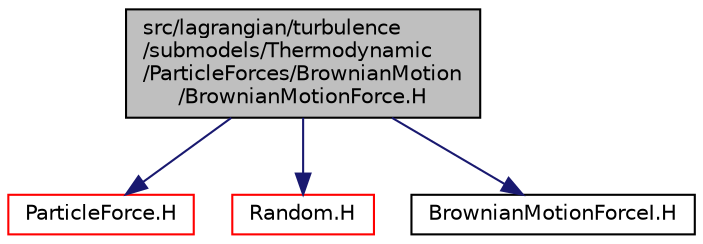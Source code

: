 digraph "src/lagrangian/turbulence/submodels/Thermodynamic/ParticleForces/BrownianMotion/BrownianMotionForce.H"
{
  bgcolor="transparent";
  edge [fontname="Helvetica",fontsize="10",labelfontname="Helvetica",labelfontsize="10"];
  node [fontname="Helvetica",fontsize="10",shape=record];
  Node1 [label="src/lagrangian/turbulence\l/submodels/Thermodynamic\l/ParticleForces/BrownianMotion\l/BrownianMotionForce.H",height=0.2,width=0.4,color="black", fillcolor="grey75", style="filled" fontcolor="black"];
  Node1 -> Node2 [color="midnightblue",fontsize="10",style="solid",fontname="Helvetica"];
  Node2 [label="ParticleForce.H",height=0.2,width=0.4,color="red",URL="$ParticleForce_8H.html"];
  Node1 -> Node3 [color="midnightblue",fontsize="10",style="solid",fontname="Helvetica"];
  Node3 [label="Random.H",height=0.2,width=0.4,color="red",URL="$Random_8H.html"];
  Node1 -> Node4 [color="midnightblue",fontsize="10",style="solid",fontname="Helvetica"];
  Node4 [label="BrownianMotionForceI.H",height=0.2,width=0.4,color="black",URL="$BrownianMotionForceI_8H.html"];
}
